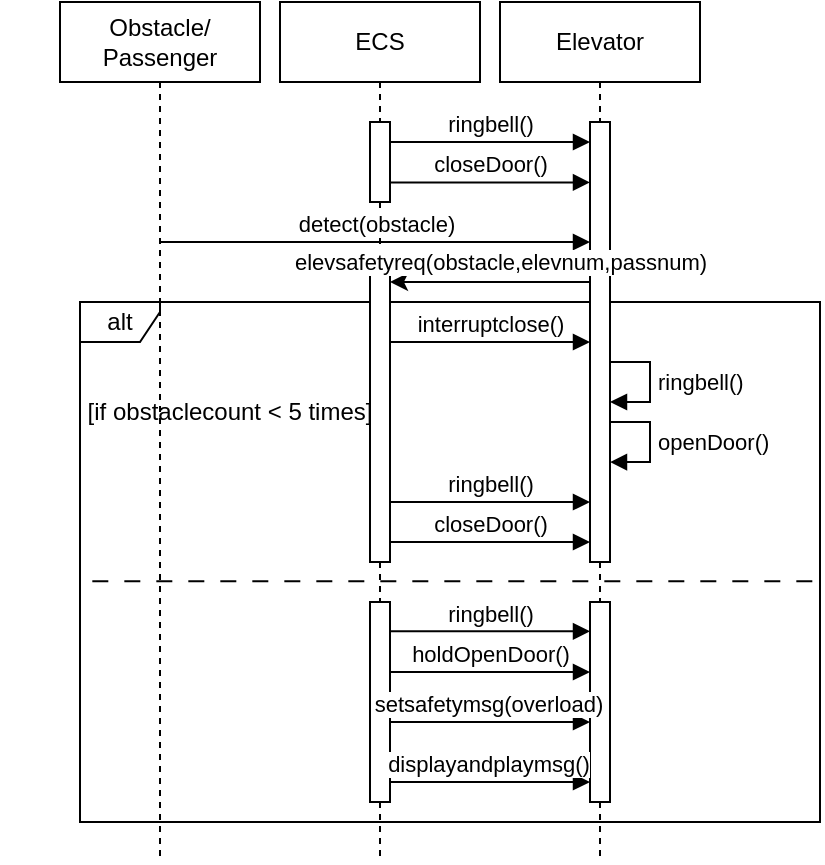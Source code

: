 <mxfile version="21.0.8" type="device"><diagram name="Page-1" id="2YBvvXClWsGukQMizWep"><mxGraphModel dx="476" dy="534" grid="1" gridSize="10" guides="1" tooltips="1" connect="1" arrows="1" fold="1" page="1" pageScale="1" pageWidth="850" pageHeight="1100" math="0" shadow="0"><root><mxCell id="0"/><mxCell id="1" parent="0"/><mxCell id="fwBxa_RPbavBCtS1YGhY-17" value="&lt;div&gt;Obstacle/&lt;/div&gt;&lt;div&gt;Passenger&lt;/div&gt;" style="shape=umlLifeline;perimeter=lifelinePerimeter;whiteSpace=wrap;html=1;container=0;dropTarget=0;collapsible=0;recursiveResize=0;outlineConnect=0;portConstraint=eastwest;newEdgeStyle={&quot;edgeStyle&quot;:&quot;elbowEdgeStyle&quot;,&quot;elbow&quot;:&quot;vertical&quot;,&quot;curved&quot;:0,&quot;rounded&quot;:0};" parent="1" vertex="1"><mxGeometry x="40" y="40" width="100" height="430" as="geometry"/></mxCell><mxCell id="CmdaLNvHGXVSrbqYQe8A-18" value="alt" style="shape=umlFrame;whiteSpace=wrap;html=1;width=40;height=20;" parent="1" vertex="1"><mxGeometry x="50" y="190" width="370" height="260" as="geometry"/></mxCell><mxCell id="fwBxa_RPbavBCtS1YGhY-18" value="ECS" style="shape=umlLifeline;perimeter=lifelinePerimeter;whiteSpace=wrap;html=1;container=0;dropTarget=0;collapsible=0;recursiveResize=0;outlineConnect=0;portConstraint=eastwest;newEdgeStyle={&quot;edgeStyle&quot;:&quot;elbowEdgeStyle&quot;,&quot;elbow&quot;:&quot;vertical&quot;,&quot;curved&quot;:0,&quot;rounded&quot;:0};" parent="1" vertex="1"><mxGeometry x="150" y="40" width="100" height="430" as="geometry"/></mxCell><mxCell id="Pn0hR40lOhb3gy9nZhWd-3" value="" style="html=1;points=[];perimeter=orthogonalPerimeter;outlineConnect=0;targetShapes=umlLifeline;portConstraint=eastwest;newEdgeStyle={&quot;edgeStyle&quot;:&quot;elbowEdgeStyle&quot;,&quot;elbow&quot;:&quot;vertical&quot;,&quot;curved&quot;:0,&quot;rounded&quot;:0};" vertex="1" parent="fwBxa_RPbavBCtS1YGhY-18"><mxGeometry x="45" y="60" width="10" height="40" as="geometry"/></mxCell><mxCell id="CmdaLNvHGXVSrbqYQe8A-16" value="" style="html=1;points=[];perimeter=orthogonalPerimeter;outlineConnect=0;targetShapes=umlLifeline;portConstraint=eastwest;newEdgeStyle={&quot;edgeStyle&quot;:&quot;elbowEdgeStyle&quot;,&quot;elbow&quot;:&quot;vertical&quot;,&quot;curved&quot;:0,&quot;rounded&quot;:0};" parent="fwBxa_RPbavBCtS1YGhY-18" vertex="1"><mxGeometry x="45" y="130" width="10" height="150" as="geometry"/></mxCell><mxCell id="CmdaLNvHGXVSrbqYQe8A-36" value="" style="html=1;points=[];perimeter=orthogonalPerimeter;outlineConnect=0;targetShapes=umlLifeline;portConstraint=eastwest;newEdgeStyle={&quot;edgeStyle&quot;:&quot;elbowEdgeStyle&quot;,&quot;elbow&quot;:&quot;vertical&quot;,&quot;curved&quot;:0,&quot;rounded&quot;:0};" parent="fwBxa_RPbavBCtS1YGhY-18" vertex="1"><mxGeometry x="45" y="300" width="10" height="100" as="geometry"/></mxCell><mxCell id="fwBxa_RPbavBCtS1YGhY-19" value="Elevator" style="shape=umlLifeline;perimeter=lifelinePerimeter;whiteSpace=wrap;html=1;container=0;dropTarget=0;collapsible=0;recursiveResize=0;outlineConnect=0;portConstraint=eastwest;newEdgeStyle={&quot;edgeStyle&quot;:&quot;elbowEdgeStyle&quot;,&quot;elbow&quot;:&quot;vertical&quot;,&quot;curved&quot;:0,&quot;rounded&quot;:0};" parent="1" vertex="1"><mxGeometry x="260" y="40" width="100" height="430" as="geometry"/></mxCell><mxCell id="Pn0hR40lOhb3gy9nZhWd-4" value="" style="html=1;points=[];perimeter=orthogonalPerimeter;outlineConnect=0;targetShapes=umlLifeline;portConstraint=eastwest;newEdgeStyle={&quot;edgeStyle&quot;:&quot;elbowEdgeStyle&quot;,&quot;elbow&quot;:&quot;vertical&quot;,&quot;curved&quot;:0,&quot;rounded&quot;:0};" vertex="1" parent="fwBxa_RPbavBCtS1YGhY-19"><mxGeometry x="45" y="60" width="10" height="220" as="geometry"/></mxCell><mxCell id="Pn0hR40lOhb3gy9nZhWd-11" value="" style="html=1;points=[];perimeter=orthogonalPerimeter;outlineConnect=0;targetShapes=umlLifeline;portConstraint=eastwest;newEdgeStyle={&quot;edgeStyle&quot;:&quot;elbowEdgeStyle&quot;,&quot;elbow&quot;:&quot;vertical&quot;,&quot;curved&quot;:0,&quot;rounded&quot;:0};" vertex="1" parent="fwBxa_RPbavBCtS1YGhY-19"><mxGeometry x="45" y="300" width="10" height="100" as="geometry"/></mxCell><mxCell id="CmdaLNvHGXVSrbqYQe8A-4" value="detect(obstacle)" style="html=1;verticalAlign=bottom;endArrow=block;edgeStyle=elbowEdgeStyle;elbow=vertical;curved=0;rounded=0;" parent="1" target="Pn0hR40lOhb3gy9nZhWd-4" edge="1"><mxGeometry x="-0.001" relative="1" as="geometry"><mxPoint x="90" y="160" as="sourcePoint"/><Array as="points"><mxPoint x="140" y="160"/><mxPoint x="120.5" y="140"/><mxPoint x="180.5" y="130"/><mxPoint x="160.5" y="120"/><mxPoint x="180.5" y="140"/></Array><mxPoint x="280" y="160" as="targetPoint"/><mxPoint as="offset"/></mxGeometry></mxCell><mxCell id="CmdaLNvHGXVSrbqYQe8A-11" value="" style="endArrow=classic;html=1;rounded=0;strokeColor=default;endFill=1;edgeStyle=elbowEdgeStyle;elbow=vertical;" parent="1" source="Pn0hR40lOhb3gy9nZhWd-4" target="CmdaLNvHGXVSrbqYQe8A-16" edge="1"><mxGeometry width="50" height="50" relative="1" as="geometry"><mxPoint x="270" y="240" as="sourcePoint"/><mxPoint x="200.1" y="240" as="targetPoint"/><Array as="points"><mxPoint x="270" y="180"/><mxPoint x="255.5" y="240"/></Array></mxGeometry></mxCell><mxCell id="CmdaLNvHGXVSrbqYQe8A-12" value="elevsafetyreq(obstacle,elevnum,passnum)" style="edgeLabel;html=1;align=center;verticalAlign=middle;resizable=0;points=[];" parent="CmdaLNvHGXVSrbqYQe8A-11" vertex="1" connectable="0"><mxGeometry x="-0.104" y="-2" relative="1" as="geometry"><mxPoint y="-8" as="offset"/></mxGeometry></mxCell><mxCell id="CmdaLNvHGXVSrbqYQe8A-13" value="interruptclose()" style="html=1;verticalAlign=bottom;endArrow=block;edgeStyle=elbowEdgeStyle;elbow=vertical;curved=0;rounded=0;" parent="1" source="CmdaLNvHGXVSrbqYQe8A-16" target="Pn0hR40lOhb3gy9nZhWd-4" edge="1"><mxGeometry x="-0.001" relative="1" as="geometry"><mxPoint x="210" y="270" as="sourcePoint"/><Array as="points"><mxPoint x="230" y="210"/><mxPoint x="270" y="200"/><mxPoint x="260" y="220"/><mxPoint x="250" y="270"/><mxPoint x="230.5" y="250"/><mxPoint x="290.5" y="240"/><mxPoint x="270.5" y="230"/><mxPoint x="290.5" y="250"/></Array><mxPoint x="290" y="270" as="targetPoint"/><mxPoint as="offset"/></mxGeometry></mxCell><mxCell id="CmdaLNvHGXVSrbqYQe8A-20" value="[if obstaclecount &amp;lt; 5 times]" style="text;html=1;strokeColor=none;fillColor=none;align=center;verticalAlign=middle;whiteSpace=wrap;rounded=0;" parent="1" vertex="1"><mxGeometry x="10" y="230" width="230" height="30" as="geometry"/></mxCell><mxCell id="Pn0hR40lOhb3gy9nZhWd-1" value="closeDoor()" style="html=1;verticalAlign=bottom;endArrow=block;edgeStyle=elbowEdgeStyle;elbow=vertical;curved=0;rounded=0;" edge="1" parent="1"><mxGeometry x="0.002" relative="1" as="geometry"><mxPoint x="205" y="130.24" as="sourcePoint"/><Array as="points"><mxPoint x="280" y="130.24"/><mxPoint x="290" y="130.24"/><mxPoint x="270" y="120.24"/><mxPoint x="390.5" y="130.24"/><mxPoint x="380.5" y="160.24"/><mxPoint x="350.5" y="130.24"/><mxPoint x="370.5" y="110.24"/><mxPoint x="320.5" y="90.24"/><mxPoint x="300.5" y="70.24"/><mxPoint x="280.5" y="60.24"/><mxPoint x="300.5" y="80.24"/></Array><mxPoint x="305" y="130.24" as="targetPoint"/><mxPoint as="offset"/></mxGeometry></mxCell><mxCell id="Pn0hR40lOhb3gy9nZhWd-2" value="ringbell()" style="html=1;verticalAlign=bottom;endArrow=block;edgeStyle=elbowEdgeStyle;elbow=vertical;curved=0;rounded=0;" edge="1" parent="1"><mxGeometry x="0.002" relative="1" as="geometry"><mxPoint x="205" y="110.0" as="sourcePoint"/><Array as="points"><mxPoint x="280" y="110.0"/><mxPoint x="290" y="110.0"/><mxPoint x="270" y="100.0"/><mxPoint x="390.5" y="110.0"/><mxPoint x="380.5" y="140.0"/><mxPoint x="350.5" y="110.0"/><mxPoint x="370.5" y="90.0"/><mxPoint x="320.5" y="70.0"/><mxPoint x="300.5" y="50.0"/><mxPoint x="280.5" y="40.0"/><mxPoint x="300.5" y="60.0"/></Array><mxPoint x="305" y="110.0" as="targetPoint"/><mxPoint as="offset"/></mxGeometry></mxCell><mxCell id="Pn0hR40lOhb3gy9nZhWd-7" value="ringbell()" style="edgeStyle=orthogonalEdgeStyle;html=1;align=left;spacingLeft=2;endArrow=block;rounded=0;strokeColor=default;elbow=vertical;" edge="1" parent="1"><mxGeometry x="-0.004" relative="1" as="geometry"><mxPoint x="315" y="220.0" as="sourcePoint"/><Array as="points"><mxPoint x="335" y="219.94"/><mxPoint x="335" y="239.94"/></Array><mxPoint x="315" y="240.0" as="targetPoint"/><mxPoint as="offset"/></mxGeometry></mxCell><mxCell id="Pn0hR40lOhb3gy9nZhWd-8" value="openDoor()" style="edgeStyle=orthogonalEdgeStyle;html=1;align=left;spacingLeft=2;endArrow=block;rounded=0;strokeColor=default;elbow=vertical;" edge="1" parent="1"><mxGeometry x="-0.004" relative="1" as="geometry"><mxPoint x="315" y="250.03" as="sourcePoint"/><Array as="points"><mxPoint x="335" y="249.97"/><mxPoint x="335" y="269.97"/></Array><mxPoint x="315" y="270.03" as="targetPoint"/><mxPoint as="offset"/></mxGeometry></mxCell><mxCell id="Pn0hR40lOhb3gy9nZhWd-9" value="setsafetymsg(overload)" style="html=1;verticalAlign=bottom;endArrow=block;edgeStyle=elbowEdgeStyle;elbow=vertical;curved=0;rounded=0;startArrow=none;" edge="1" parent="1" source="CmdaLNvHGXVSrbqYQe8A-36" target="Pn0hR40lOhb3gy9nZhWd-11"><mxGeometry x="-0.027" relative="1" as="geometry"><mxPoint x="210" y="360" as="sourcePoint"/><Array as="points"><mxPoint x="270" y="400"/><mxPoint x="275" y="360.0"/><mxPoint x="230.5" y="420.0"/><mxPoint x="290.5" y="410.0"/><mxPoint x="270.5" y="400.0"/><mxPoint x="290.5" y="420.0"/></Array><mxPoint x="300" y="360.0" as="targetPoint"/><mxPoint as="offset"/></mxGeometry></mxCell><mxCell id="Pn0hR40lOhb3gy9nZhWd-10" value="displayandplaymsg()" style="html=1;verticalAlign=bottom;endArrow=block;edgeStyle=elbowEdgeStyle;elbow=vertical;curved=0;rounded=0;startArrow=none;" edge="1" parent="1" source="CmdaLNvHGXVSrbqYQe8A-36" target="Pn0hR40lOhb3gy9nZhWd-11"><mxGeometry x="-0.027" relative="1" as="geometry"><mxPoint x="210" y="390" as="sourcePoint"/><Array as="points"><mxPoint x="270" y="430"/><mxPoint x="285" y="390.0"/><mxPoint x="240.5" y="430.0"/><mxPoint x="300.5" y="420.0"/><mxPoint x="280.5" y="410.0"/><mxPoint x="300.5" y="430.0"/></Array><mxPoint x="300" y="390.0" as="targetPoint"/><mxPoint as="offset"/></mxGeometry></mxCell><mxCell id="Pn0hR40lOhb3gy9nZhWd-13" value="ringbell()" style="html=1;verticalAlign=bottom;endArrow=block;edgeStyle=elbowEdgeStyle;elbow=vertical;curved=0;rounded=0;" edge="1" parent="1" source="CmdaLNvHGXVSrbqYQe8A-36" target="Pn0hR40lOhb3gy9nZhWd-11"><mxGeometry x="0.002" relative="1" as="geometry"><mxPoint x="210" y="354.66" as="sourcePoint"/><Array as="points"><mxPoint x="285" y="354.66"/><mxPoint x="295" y="354.66"/><mxPoint x="275" y="344.66"/><mxPoint x="395.5" y="354.66"/><mxPoint x="385.5" y="384.66"/><mxPoint x="355.5" y="354.66"/><mxPoint x="375.5" y="334.66"/><mxPoint x="325.5" y="314.66"/><mxPoint x="305.5" y="294.66"/><mxPoint x="285.5" y="284.66"/><mxPoint x="305.5" y="304.66"/></Array><mxPoint x="300" y="355" as="targetPoint"/><mxPoint as="offset"/></mxGeometry></mxCell><mxCell id="Pn0hR40lOhb3gy9nZhWd-14" value="holdOpenDoor()" style="html=1;verticalAlign=bottom;endArrow=block;edgeStyle=elbowEdgeStyle;elbow=vertical;curved=0;rounded=0;" edge="1" parent="1" source="CmdaLNvHGXVSrbqYQe8A-36" target="Pn0hR40lOhb3gy9nZhWd-11"><mxGeometry x="0.002" relative="1" as="geometry"><mxPoint x="210" y="374.66" as="sourcePoint"/><Array as="points"><mxPoint x="280" y="375"/><mxPoint x="295" y="374.66"/><mxPoint x="275" y="364.66"/><mxPoint x="395.5" y="374.66"/><mxPoint x="385.5" y="404.66"/><mxPoint x="355.5" y="374.66"/><mxPoint x="375.5" y="354.66"/><mxPoint x="325.5" y="334.66"/><mxPoint x="305.5" y="314.66"/><mxPoint x="285.5" y="304.66"/><mxPoint x="305.5" y="324.66"/></Array><mxPoint x="280" y="380" as="targetPoint"/><mxPoint as="offset"/></mxGeometry></mxCell><mxCell id="CmdaLNvHGXVSrbqYQe8A-44" value="" style="html=1;verticalAlign=bottom;endArrow=none;edgeStyle=elbowEdgeStyle;elbow=vertical;curved=0;rounded=0;dashed=1;dashPattern=8 8;endFill=0;exitX=0;exitY=0.499;exitDx=0;exitDy=0;exitPerimeter=0;" parent="1" edge="1" source="CmdaLNvHGXVSrbqYQe8A-18"><mxGeometry relative="1" as="geometry"><mxPoint x="80" y="329.58" as="sourcePoint"/><Array as="points"><mxPoint x="125" y="329.58"/><mxPoint x="185" y="319.58"/><mxPoint x="165" y="309.58"/><mxPoint x="185" y="329.58"/></Array><mxPoint x="420" y="330" as="targetPoint"/></mxGeometry></mxCell><mxCell id="Pn0hR40lOhb3gy9nZhWd-16" value="closeDoor()" style="html=1;verticalAlign=bottom;endArrow=block;edgeStyle=elbowEdgeStyle;elbow=vertical;curved=0;rounded=0;" edge="1" parent="1" source="CmdaLNvHGXVSrbqYQe8A-16" target="Pn0hR40lOhb3gy9nZhWd-4"><mxGeometry x="0.002" relative="1" as="geometry"><mxPoint x="210" y="310.24" as="sourcePoint"/><Array as="points"><mxPoint x="280" y="310"/><mxPoint x="295" y="310.24"/><mxPoint x="275" y="300.24"/><mxPoint x="395.5" y="310.24"/><mxPoint x="385.5" y="340.24"/><mxPoint x="355.5" y="310.24"/><mxPoint x="375.5" y="290.24"/><mxPoint x="325.5" y="270.24"/><mxPoint x="305.5" y="250.24"/><mxPoint x="285.5" y="240.24"/><mxPoint x="305.5" y="260.24"/></Array><mxPoint x="300" y="310" as="targetPoint"/><mxPoint as="offset"/></mxGeometry></mxCell><mxCell id="Pn0hR40lOhb3gy9nZhWd-17" value="ringbell()" style="html=1;verticalAlign=bottom;endArrow=block;edgeStyle=elbowEdgeStyle;elbow=vertical;curved=0;rounded=0;" edge="1" parent="1" source="CmdaLNvHGXVSrbqYQe8A-16" target="Pn0hR40lOhb3gy9nZhWd-4"><mxGeometry x="0.002" relative="1" as="geometry"><mxPoint x="210" y="290" as="sourcePoint"/><Array as="points"><mxPoint x="285" y="290"/><mxPoint x="295" y="290"/><mxPoint x="275" y="280"/><mxPoint x="395.5" y="290.0"/><mxPoint x="385.5" y="320.0"/><mxPoint x="355.5" y="290.0"/><mxPoint x="375.5" y="270.0"/><mxPoint x="325.5" y="250.0"/><mxPoint x="305.5" y="230.0"/><mxPoint x="285.5" y="220.0"/><mxPoint x="305.5" y="240.0"/></Array><mxPoint x="300" y="290" as="targetPoint"/><mxPoint as="offset"/></mxGeometry></mxCell></root></mxGraphModel></diagram></mxfile>
